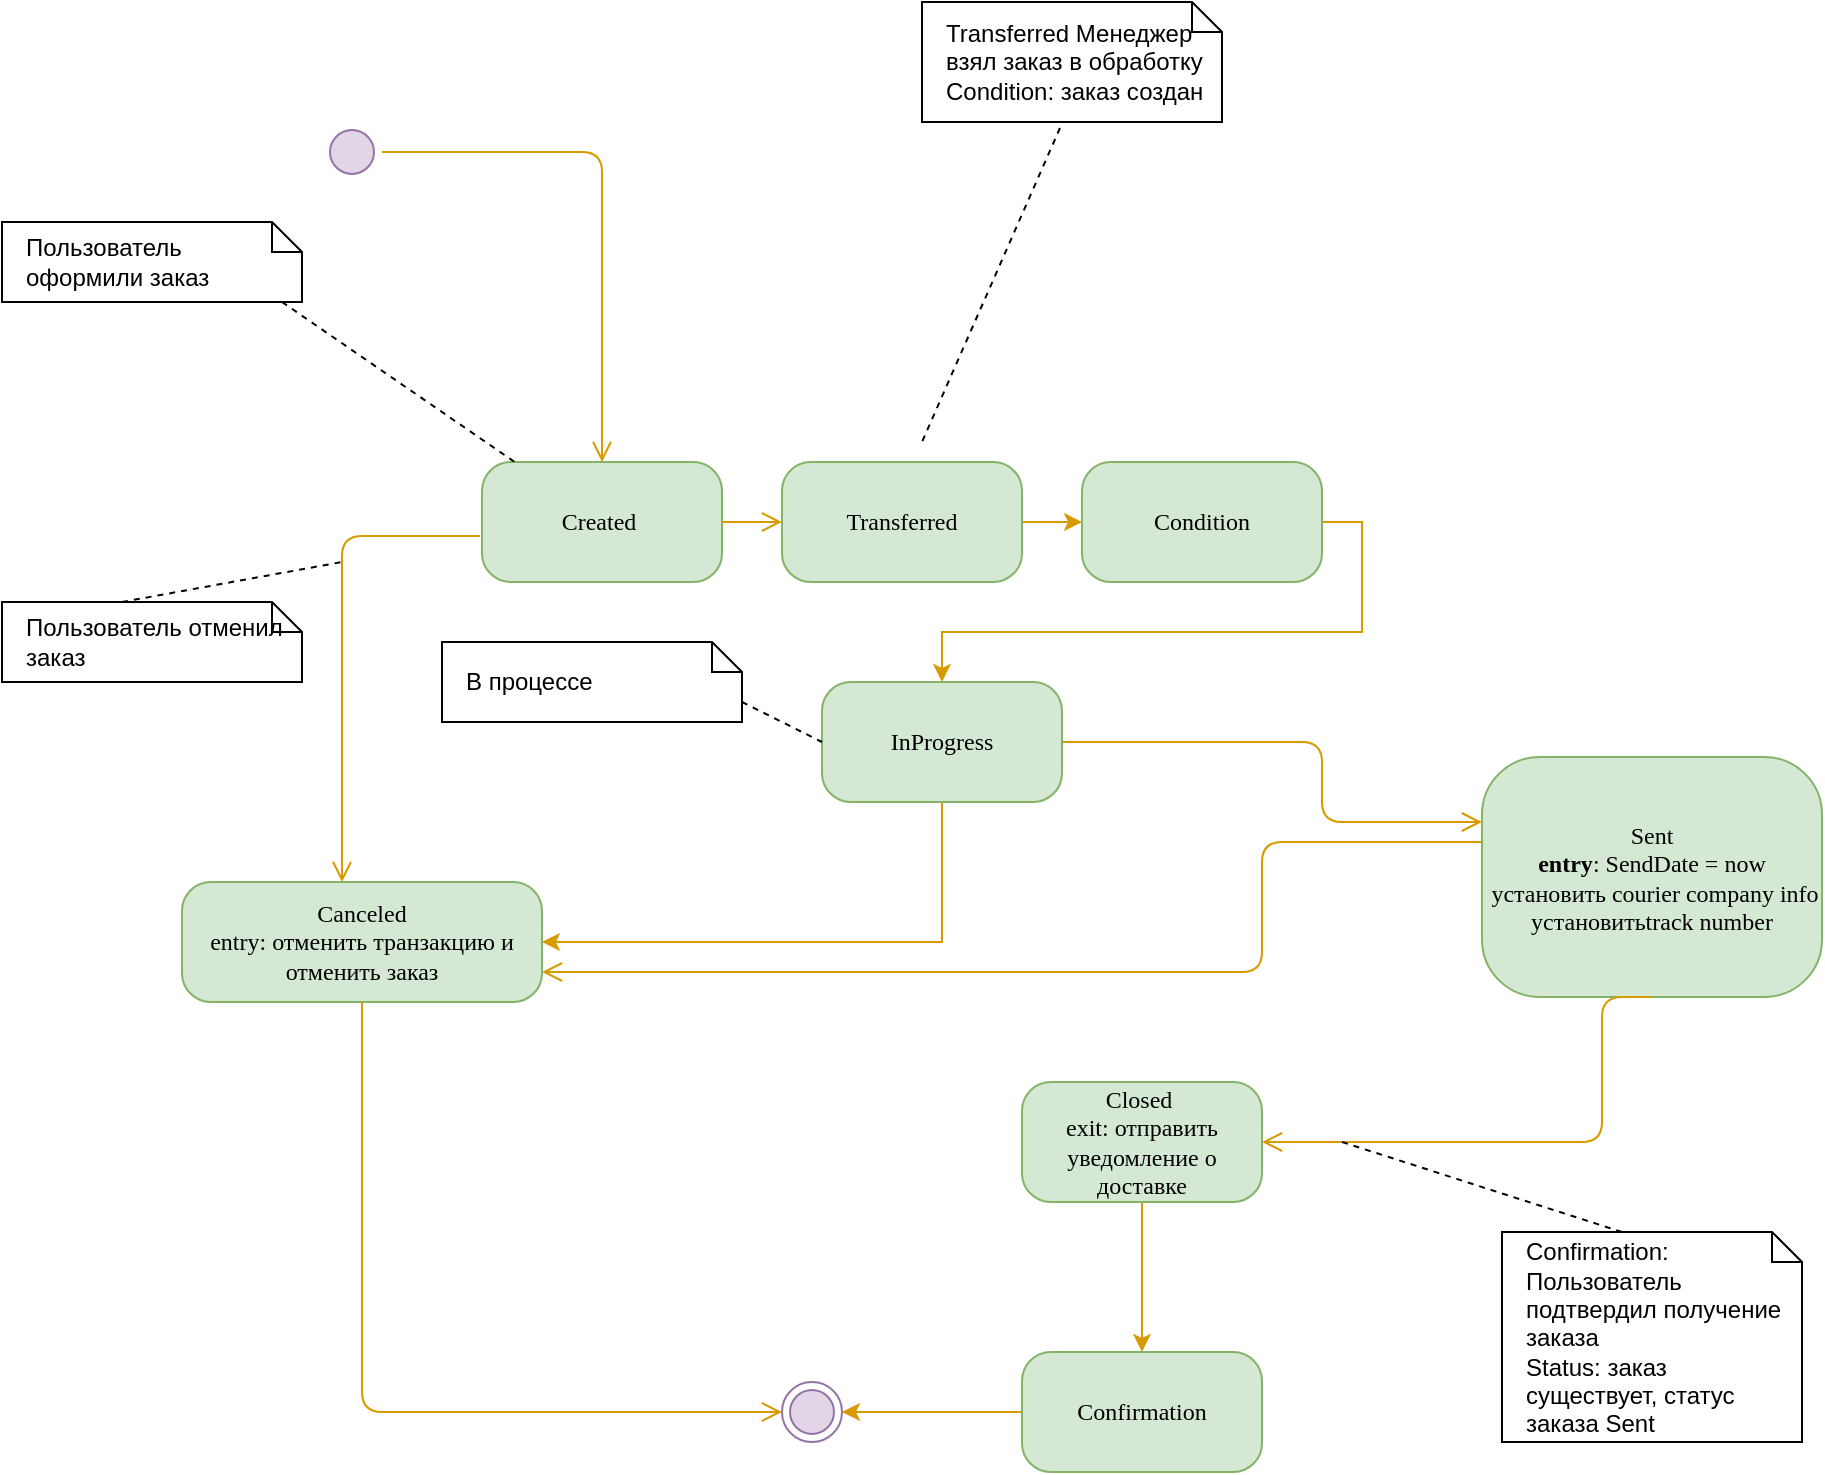 <mxfile version="25.0.1">
  <diagram name="Page-1" id="58cdce13-f638-feb5-8d6f-7d28b1aa9fa0">
    <mxGraphModel dx="1393" dy="763" grid="1" gridSize="10" guides="1" tooltips="1" connect="1" arrows="1" fold="1" page="1" pageScale="1" pageWidth="1100" pageHeight="850" background="none" math="0" shadow="0">
      <root>
        <mxCell id="0" />
        <mxCell id="1" parent="0" />
        <mxCell id="382b91b5511bd0f7-1" value="" style="ellipse;html=1;shape=startState;rounded=1;shadow=0;comic=0;labelBackgroundColor=none;fontFamily=Verdana;fontSize=12;align=center;direction=south;fillColor=#e1d5e7;strokeColor=#9673a6;" parent="1" vertex="1">
          <mxGeometry x="200" y="80" width="30" height="30" as="geometry" />
        </mxCell>
        <mxCell id="382b91b5511bd0f7-5" value="&lt;div&gt;Sent&lt;/div&gt;&lt;div&gt;&lt;b&gt;entry&lt;/b&gt;:&amp;nbsp;SendDate = now&lt;/div&gt;&lt;div&gt;&amp;nbsp;установить courier company info&lt;br&gt;&lt;/div&gt;&lt;div&gt;установитьtrack number&lt;/div&gt;" style="rounded=1;whiteSpace=wrap;html=1;arcSize=24;fillColor=#d5e8d4;strokeColor=#82b366;shadow=0;comic=0;labelBackgroundColor=none;fontFamily=Verdana;fontSize=12;align=center;" parent="1" vertex="1">
          <mxGeometry x="780" y="397.5" width="170" height="120" as="geometry" />
        </mxCell>
        <mxCell id="382b91b5511bd0f7-6" value="&lt;div&gt;Created&amp;nbsp;&lt;/div&gt;" style="rounded=1;whiteSpace=wrap;html=1;arcSize=24;fillColor=#d5e8d4;strokeColor=#82b366;shadow=0;comic=0;labelBackgroundColor=none;fontFamily=Verdana;fontSize=12;align=center;" parent="1" vertex="1">
          <mxGeometry x="280" y="250" width="120" height="60" as="geometry" />
        </mxCell>
        <mxCell id="3cde6dad864a17aa-13" style="edgeStyle=elbowEdgeStyle;html=1;labelBackgroundColor=none;endArrow=open;endSize=8;strokeColor=#d79b00;fontFamily=Verdana;fontSize=12;align=left;exitX=0.5;exitY=1;exitDx=0;exitDy=0;entryX=1;entryY=0.75;entryDx=0;entryDy=0;fillColor=#ffe6cc;" parent="1" target="382b91b5511bd0f7-9" edge="1">
          <mxGeometry relative="1" as="geometry">
            <mxPoint x="780" y="440" as="sourcePoint" />
            <mxPoint x="250" y="510" as="targetPoint" />
            <Array as="points">
              <mxPoint x="670" y="480" />
            </Array>
          </mxGeometry>
        </mxCell>
        <mxCell id="382b91b5511bd0f7-9" value="Canceled&lt;div&gt;entry: отменить транзакцию и отменить заказ&lt;/div&gt;" style="rounded=1;whiteSpace=wrap;html=1;arcSize=24;fillColor=#d5e8d4;strokeColor=#82b366;shadow=0;comic=0;labelBackgroundColor=none;fontFamily=Verdana;fontSize=12;align=center;" parent="1" vertex="1">
          <mxGeometry x="130" y="460" width="180" height="60" as="geometry" />
        </mxCell>
        <mxCell id="fnDh-n36zEcW_LgBsxUh-18" style="edgeStyle=orthogonalEdgeStyle;rounded=0;orthogonalLoop=1;jettySize=auto;html=1;exitX=0.5;exitY=1;exitDx=0;exitDy=0;entryX=0.5;entryY=0;entryDx=0;entryDy=0;fillColor=#ffe6cc;strokeColor=#d79b00;" parent="1" source="382b91b5511bd0f7-10" target="fnDh-n36zEcW_LgBsxUh-17" edge="1">
          <mxGeometry relative="1" as="geometry" />
        </mxCell>
        <mxCell id="382b91b5511bd0f7-10" value="&lt;div&gt;Closed&amp;nbsp;&lt;/div&gt;&lt;div&gt;exit: отправить уведомление о доставке&lt;/div&gt;" style="rounded=1;whiteSpace=wrap;html=1;arcSize=24;fillColor=#d5e8d4;strokeColor=#82b366;shadow=0;comic=0;labelBackgroundColor=none;fontFamily=Verdana;fontSize=12;align=center;" parent="1" vertex="1">
          <mxGeometry x="550" y="560" width="120" height="60" as="geometry" />
        </mxCell>
        <mxCell id="2a3bc250acf0617d-9" style="edgeStyle=orthogonalEdgeStyle;html=1;labelBackgroundColor=none;endArrow=open;endSize=8;strokeColor=#d79b00;fontFamily=Verdana;fontSize=12;align=left;fillColor=#ffe6cc;" parent="1" source="382b91b5511bd0f7-1" target="382b91b5511bd0f7-6" edge="1">
          <mxGeometry relative="1" as="geometry" />
        </mxCell>
        <mxCell id="24f968d109e7d6b4-3" value="" style="ellipse;html=1;shape=endState;fillColor=#e1d5e7;strokeColor=#9673a6;rounded=1;shadow=0;comic=0;labelBackgroundColor=none;fontFamily=Verdana;fontSize=12;align=center;" parent="1" vertex="1">
          <mxGeometry x="430" y="710" width="30" height="30" as="geometry" />
        </mxCell>
        <mxCell id="1Mzbr1FjEaODp7JfejLL-1" style="edgeStyle=elbowEdgeStyle;html=1;labelBackgroundColor=none;endArrow=open;endSize=8;strokeColor=#d79b00;fontFamily=Verdana;fontSize=12;align=left;exitX=-0.008;exitY=0.617;exitDx=0;exitDy=0;exitPerimeter=0;fillColor=#ffe6cc;" parent="1" source="382b91b5511bd0f7-6" edge="1">
          <mxGeometry relative="1" as="geometry">
            <mxPoint x="150" y="270" as="sourcePoint" />
            <mxPoint x="210" y="460" as="targetPoint" />
            <Array as="points">
              <mxPoint x="210" y="350" />
            </Array>
          </mxGeometry>
        </mxCell>
        <mxCell id="1Mzbr1FjEaODp7JfejLL-4" style="edgeStyle=elbowEdgeStyle;html=1;labelBackgroundColor=none;endArrow=open;endSize=8;strokeColor=#d79b00;fontFamily=Verdana;fontSize=12;align=left;exitX=1;exitY=0.5;exitDx=0;exitDy=0;fillColor=#ffe6cc;" parent="1" source="382b91b5511bd0f7-7" edge="1">
          <mxGeometry relative="1" as="geometry">
            <mxPoint x="580" y="390" as="sourcePoint" />
            <mxPoint x="780" y="430" as="targetPoint" />
            <Array as="points">
              <mxPoint x="700" y="400" />
            </Array>
          </mxGeometry>
        </mxCell>
        <mxCell id="1Mzbr1FjEaODp7JfejLL-13" style="edgeStyle=elbowEdgeStyle;html=1;labelBackgroundColor=none;endArrow=open;endSize=8;strokeColor=#d79b00;fontFamily=Verdana;fontSize=12;align=left;entryX=0;entryY=0.5;entryDx=0;entryDy=0;exitX=0.5;exitY=1;exitDx=0;exitDy=0;fillColor=#ffe6cc;" parent="1" source="382b91b5511bd0f7-9" target="24f968d109e7d6b4-3" edge="1">
          <mxGeometry relative="1" as="geometry">
            <mxPoint x="220" y="530" as="sourcePoint" />
            <mxPoint x="469.997" y="735.607" as="targetPoint" />
            <Array as="points">
              <mxPoint x="220" y="630" />
            </Array>
          </mxGeometry>
        </mxCell>
        <mxCell id="1Mzbr1FjEaODp7JfejLL-15" style="edgeStyle=elbowEdgeStyle;html=1;labelBackgroundColor=none;endArrow=open;endSize=8;strokeColor=#d79b00;fontFamily=Verdana;fontSize=12;align=left;exitX=0.5;exitY=1;exitDx=0;exitDy=0;entryX=1;entryY=0.5;entryDx=0;entryDy=0;fillColor=#ffe6cc;" parent="1" source="382b91b5511bd0f7-5" target="382b91b5511bd0f7-10" edge="1">
          <mxGeometry relative="1" as="geometry">
            <mxPoint x="620" y="630" as="sourcePoint" />
            <mxPoint x="469.997" y="735.607" as="targetPoint" />
            <Array as="points">
              <mxPoint x="840" y="530" />
            </Array>
          </mxGeometry>
        </mxCell>
        <mxCell id="1Mzbr1FjEaODp7JfejLL-16" value="Пользователь отменил заказ" style="shape=note;size=15;align=left;spacingLeft=10;html=1;whiteSpace=wrap;" parent="1" vertex="1">
          <mxGeometry x="40" y="320" width="150" height="40" as="geometry" />
        </mxCell>
        <mxCell id="1Mzbr1FjEaODp7JfejLL-17" value="" style="edgeStyle=none;endArrow=none;exitX=0.4;exitY=0;dashed=1;html=1;rounded=0;" parent="1" source="1Mzbr1FjEaODp7JfejLL-16" edge="1">
          <mxGeometry x="1" relative="1" as="geometry">
            <mxPoint x="210" y="300" as="targetPoint" />
            <Array as="points" />
          </mxGeometry>
        </mxCell>
        <mxCell id="1Mzbr1FjEaODp7JfejLL-19" value="Confirmation: Пользователь подтвердил получение заказа&lt;div&gt;Status: заказ существует, статус заказа Sent&lt;/div&gt;" style="shape=note;size=15;align=left;spacingLeft=10;html=1;whiteSpace=wrap;" parent="1" vertex="1">
          <mxGeometry x="790" y="635" width="150" height="105" as="geometry" />
        </mxCell>
        <mxCell id="1Mzbr1FjEaODp7JfejLL-20" value="" style="edgeStyle=none;endArrow=none;exitX=0.4;exitY=0;dashed=1;html=1;rounded=0;" parent="1" source="1Mzbr1FjEaODp7JfejLL-19" edge="1">
          <mxGeometry x="1" relative="1" as="geometry">
            <mxPoint x="710" y="590" as="targetPoint" />
            <Array as="points" />
          </mxGeometry>
        </mxCell>
        <mxCell id="1Mzbr1FjEaODp7JfejLL-21" value="Transferred Менеджер взял заказ в обработку&lt;br&gt;Condition: заказ создан" style="shape=note;size=15;align=left;spacingLeft=10;html=1;whiteSpace=wrap;" parent="1" vertex="1">
          <mxGeometry x="500" y="20" width="150" height="60" as="geometry" />
        </mxCell>
        <mxCell id="1Mzbr1FjEaODp7JfejLL-22" value="" style="edgeStyle=none;endArrow=none;exitX=0.46;exitY=1.05;dashed=1;html=1;rounded=0;exitDx=0;exitDy=0;exitPerimeter=0;" parent="1" source="1Mzbr1FjEaODp7JfejLL-21" edge="1">
          <mxGeometry x="1" relative="1" as="geometry">
            <mxPoint x="500" y="240" as="targetPoint" />
            <Array as="points" />
          </mxGeometry>
        </mxCell>
        <mxCell id="fnDh-n36zEcW_LgBsxUh-1" value="Пользователь оформили заказ" style="shape=note;size=15;align=left;spacingLeft=10;html=1;whiteSpace=wrap;" parent="1" vertex="1">
          <mxGeometry x="40" y="130" width="150" height="40" as="geometry" />
        </mxCell>
        <mxCell id="fnDh-n36zEcW_LgBsxUh-3" value="" style="edgeStyle=none;endArrow=none;dashed=1;html=1;rounded=0;" parent="1" target="382b91b5511bd0f7-6" edge="1">
          <mxGeometry x="1" relative="1" as="geometry">
            <mxPoint x="310" y="240" as="targetPoint" />
            <Array as="points" />
            <mxPoint x="180" y="170" as="sourcePoint" />
          </mxGeometry>
        </mxCell>
        <mxCell id="fnDh-n36zEcW_LgBsxUh-9" style="edgeStyle=orthogonalEdgeStyle;rounded=0;orthogonalLoop=1;jettySize=auto;html=1;exitX=1;exitY=0.5;exitDx=0;exitDy=0;entryX=0;entryY=0.5;entryDx=0;entryDy=0;fillColor=#ffe6cc;strokeColor=#d79b00;" parent="1" source="fnDh-n36zEcW_LgBsxUh-4" target="fnDh-n36zEcW_LgBsxUh-8" edge="1">
          <mxGeometry relative="1" as="geometry" />
        </mxCell>
        <mxCell id="fnDh-n36zEcW_LgBsxUh-4" value="Transferred" style="rounded=1;whiteSpace=wrap;html=1;arcSize=24;fillColor=#d5e8d4;strokeColor=#82b366;shadow=0;comic=0;labelBackgroundColor=none;fontFamily=Verdana;fontSize=12;align=center;" parent="1" vertex="1">
          <mxGeometry x="430" y="250" width="120" height="60" as="geometry" />
        </mxCell>
        <mxCell id="fnDh-n36zEcW_LgBsxUh-15" style="edgeStyle=orthogonalEdgeStyle;rounded=0;orthogonalLoop=1;jettySize=auto;html=1;exitX=0.5;exitY=1;exitDx=0;exitDy=0;entryX=1;entryY=0.5;entryDx=0;entryDy=0;fillColor=#ffe6cc;strokeColor=#d79b00;" parent="1" source="382b91b5511bd0f7-7" target="382b91b5511bd0f7-9" edge="1">
          <mxGeometry relative="1" as="geometry">
            <mxPoint x="510" y="440" as="targetPoint" />
          </mxGeometry>
        </mxCell>
        <mxCell id="382b91b5511bd0f7-7" value="&lt;div&gt;InProgress&lt;/div&gt;" style="rounded=1;whiteSpace=wrap;html=1;arcSize=24;fillColor=#d5e8d4;strokeColor=#82b366;shadow=0;comic=0;labelBackgroundColor=none;fontFamily=Verdana;fontSize=12;align=center;" parent="1" vertex="1">
          <mxGeometry x="450" y="360" width="120" height="60" as="geometry" />
        </mxCell>
        <mxCell id="fnDh-n36zEcW_LgBsxUh-7" style="edgeStyle=orthogonalEdgeStyle;html=1;labelBackgroundColor=none;endArrow=open;endSize=8;strokeColor=#d79b00;fontFamily=Verdana;fontSize=12;align=left;fillColor=#ffe6cc;exitX=1;exitY=0.5;exitDx=0;exitDy=0;" parent="1" source="382b91b5511bd0f7-6" edge="1">
          <mxGeometry relative="1" as="geometry">
            <mxPoint x="410" y="280" as="sourcePoint" />
            <mxPoint x="430" y="280" as="targetPoint" />
            <Array as="points" />
          </mxGeometry>
        </mxCell>
        <mxCell id="fnDh-n36zEcW_LgBsxUh-11" style="edgeStyle=orthogonalEdgeStyle;rounded=0;orthogonalLoop=1;jettySize=auto;html=1;exitX=1;exitY=0.5;exitDx=0;exitDy=0;entryX=0.5;entryY=0;entryDx=0;entryDy=0;fillColor=#ffe6cc;strokeColor=#d79b00;" parent="1" source="fnDh-n36zEcW_LgBsxUh-8" target="382b91b5511bd0f7-7" edge="1">
          <mxGeometry relative="1" as="geometry">
            <mxPoint x="720" y="280" as="targetPoint" />
          </mxGeometry>
        </mxCell>
        <mxCell id="fnDh-n36zEcW_LgBsxUh-8" value="Condition" style="rounded=1;whiteSpace=wrap;html=1;arcSize=24;fillColor=#d5e8d4;strokeColor=#82b366;shadow=0;comic=0;labelBackgroundColor=none;fontFamily=Verdana;fontSize=12;align=center;" parent="1" vertex="1">
          <mxGeometry x="580" y="250" width="120" height="60" as="geometry" />
        </mxCell>
        <mxCell id="fnDh-n36zEcW_LgBsxUh-19" style="edgeStyle=orthogonalEdgeStyle;rounded=0;orthogonalLoop=1;jettySize=auto;html=1;exitX=0;exitY=0.5;exitDx=0;exitDy=0;entryX=1;entryY=0.5;entryDx=0;entryDy=0;fillColor=#ffe6cc;strokeColor=#d79b00;" parent="1" source="fnDh-n36zEcW_LgBsxUh-17" target="24f968d109e7d6b4-3" edge="1">
          <mxGeometry relative="1" as="geometry" />
        </mxCell>
        <mxCell id="fnDh-n36zEcW_LgBsxUh-17" value="Confirmation" style="rounded=1;whiteSpace=wrap;html=1;arcSize=24;fillColor=#d5e8d4;strokeColor=#82b366;shadow=0;comic=0;labelBackgroundColor=none;fontFamily=Verdana;fontSize=12;align=center;" parent="1" vertex="1">
          <mxGeometry x="550" y="695" width="120" height="60" as="geometry" />
        </mxCell>
        <mxCell id="fnDh-n36zEcW_LgBsxUh-21" value="В процессе" style="shape=note;size=15;align=left;spacingLeft=10;html=1;whiteSpace=wrap;" parent="1" vertex="1">
          <mxGeometry x="260" y="340" width="150" height="40" as="geometry" />
        </mxCell>
        <mxCell id="fnDh-n36zEcW_LgBsxUh-22" value="" style="edgeStyle=none;endArrow=none;exitX=0.5;exitY=1;dashed=1;html=1;rounded=0;exitDx=0;exitDy=0;exitPerimeter=0;" parent="1" edge="1">
          <mxGeometry x="1" relative="1" as="geometry">
            <mxPoint x="450" y="390" as="targetPoint" />
            <Array as="points" />
            <mxPoint x="410" y="370" as="sourcePoint" />
          </mxGeometry>
        </mxCell>
      </root>
    </mxGraphModel>
  </diagram>
</mxfile>
